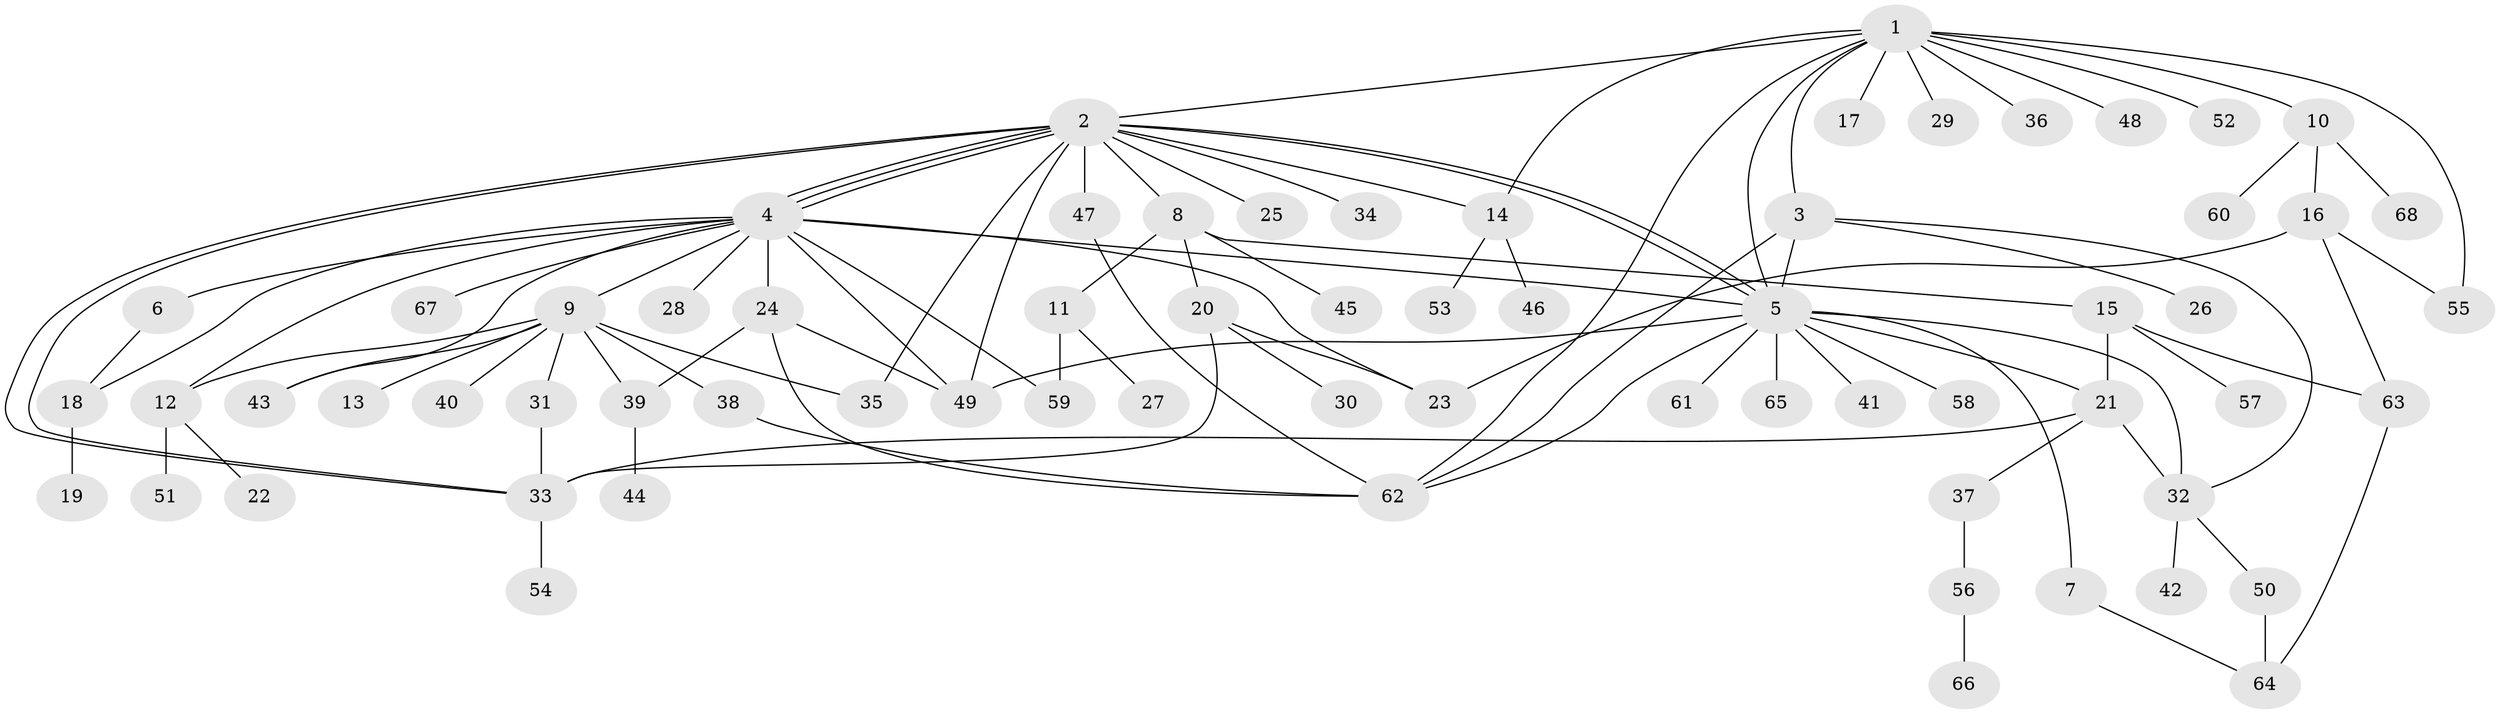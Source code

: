 // Generated by graph-tools (version 1.1) at 2025/01/03/09/25 03:01:55]
// undirected, 68 vertices, 101 edges
graph export_dot {
graph [start="1"]
  node [color=gray90,style=filled];
  1;
  2;
  3;
  4;
  5;
  6;
  7;
  8;
  9;
  10;
  11;
  12;
  13;
  14;
  15;
  16;
  17;
  18;
  19;
  20;
  21;
  22;
  23;
  24;
  25;
  26;
  27;
  28;
  29;
  30;
  31;
  32;
  33;
  34;
  35;
  36;
  37;
  38;
  39;
  40;
  41;
  42;
  43;
  44;
  45;
  46;
  47;
  48;
  49;
  50;
  51;
  52;
  53;
  54;
  55;
  56;
  57;
  58;
  59;
  60;
  61;
  62;
  63;
  64;
  65;
  66;
  67;
  68;
  1 -- 2;
  1 -- 3;
  1 -- 5;
  1 -- 10;
  1 -- 14;
  1 -- 17;
  1 -- 29;
  1 -- 36;
  1 -- 48;
  1 -- 52;
  1 -- 55;
  1 -- 62;
  2 -- 4;
  2 -- 4;
  2 -- 4;
  2 -- 5;
  2 -- 5;
  2 -- 8;
  2 -- 14;
  2 -- 25;
  2 -- 33;
  2 -- 33;
  2 -- 34;
  2 -- 35;
  2 -- 47;
  2 -- 49;
  3 -- 5;
  3 -- 26;
  3 -- 32;
  3 -- 62;
  4 -- 5;
  4 -- 6;
  4 -- 9;
  4 -- 12;
  4 -- 18;
  4 -- 23;
  4 -- 24;
  4 -- 28;
  4 -- 43;
  4 -- 49;
  4 -- 59;
  4 -- 67;
  5 -- 7;
  5 -- 21;
  5 -- 32;
  5 -- 41;
  5 -- 49;
  5 -- 58;
  5 -- 61;
  5 -- 62;
  5 -- 65;
  6 -- 18;
  7 -- 64;
  8 -- 11;
  8 -- 15;
  8 -- 20;
  8 -- 45;
  9 -- 12;
  9 -- 13;
  9 -- 31;
  9 -- 35;
  9 -- 38;
  9 -- 39;
  9 -- 40;
  9 -- 43;
  10 -- 16;
  10 -- 60;
  10 -- 68;
  11 -- 27;
  11 -- 59;
  12 -- 22;
  12 -- 51;
  14 -- 46;
  14 -- 53;
  15 -- 21;
  15 -- 57;
  15 -- 63;
  16 -- 23;
  16 -- 55;
  16 -- 63;
  18 -- 19;
  20 -- 23;
  20 -- 30;
  20 -- 33;
  21 -- 32;
  21 -- 33;
  21 -- 37;
  24 -- 39;
  24 -- 49;
  24 -- 62;
  31 -- 33;
  32 -- 42;
  32 -- 50;
  33 -- 54;
  37 -- 56;
  38 -- 62;
  39 -- 44;
  47 -- 62;
  50 -- 64;
  56 -- 66;
  63 -- 64;
}
